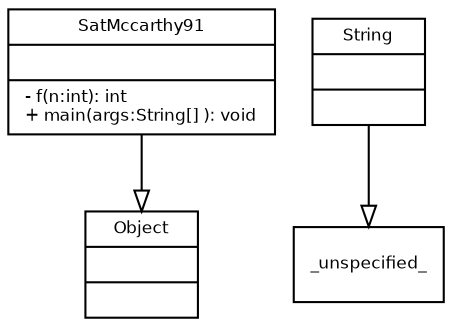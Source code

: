 digraph TypeHierarchy { 
        fontname = "Bitstream Vera Sans"
        fontsize = 8

        node [
                  fontname = "Bitstream Vera Sans"
                  fontsize = 8
                  shape = "record"
        ]

        edge [
                  fontname = "Bitstream Vera Sans"
                  fontsize = 8
        ]

        SatMccarthy91 [
                  label = "{SatMccarthy91||- f(n:int): int\l+ main(args:String[] ): void\l}"
        ]

        String [
                  label = "{String||}"
        ]

        java_lang_Object [
                  label = "{Object||}"
        ]

        edge [
                  arrowhead = "empty"
                  style = "solid"
                  arrowtail = "none"
        ]

        SatMccarthy91 -> java_lang_Object
        String -> _unspecified_
        edge [
                  arrowhead = "empty"
                  style = "dashed"
                  arrowtail = "none"
        ]

        edge [
                  arrowhead = "normal"
                  style = "solid"
                  arrowtail = "odot"
        ]

}